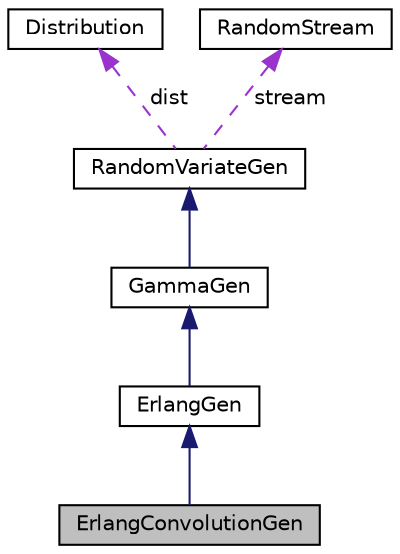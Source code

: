 digraph "ErlangConvolutionGen"
{
 // INTERACTIVE_SVG=YES
  bgcolor="transparent";
  edge [fontname="Helvetica",fontsize="10",labelfontname="Helvetica",labelfontsize="10"];
  node [fontname="Helvetica",fontsize="10",shape=record];
  Node4 [label="ErlangConvolutionGen",height=0.2,width=0.4,color="black", fillcolor="grey75", style="filled", fontcolor="black"];
  Node5 -> Node4 [dir="back",color="midnightblue",fontsize="10",style="solid",fontname="Helvetica"];
  Node5 [label="ErlangGen",height=0.2,width=0.4,color="black",URL="$df/d56/classumontreal_1_1ssj_1_1randvar_1_1ErlangGen.html",tooltip="This class implements random variate generators for the Erlang distribution with parameters  and ..."];
  Node6 -> Node5 [dir="back",color="midnightblue",fontsize="10",style="solid",fontname="Helvetica"];
  Node6 [label="GammaGen",height=0.2,width=0.4,color="black",URL="$dd/d7c/classumontreal_1_1ssj_1_1randvar_1_1GammaGen.html",tooltip="This class implements random variate generators for the gamma distribution. "];
  Node7 -> Node6 [dir="back",color="midnightblue",fontsize="10",style="solid",fontname="Helvetica"];
  Node7 [label="RandomVariateGen",height=0.2,width=0.4,color="black",URL="$de/de0/classumontreal_1_1ssj_1_1randvar_1_1RandomVariateGen.html",tooltip="This is the base class for all random variate generators over the real line. "];
  Node8 -> Node7 [dir="back",color="darkorchid3",fontsize="10",style="dashed",label=" dist" ,fontname="Helvetica"];
  Node8 [label="Distribution",height=0.2,width=0.4,color="black",URL="$d6/dd2/interfaceumontreal_1_1ssj_1_1probdist_1_1Distribution.html",tooltip="This interface should be implemented by all classes supporting discrete and continuous distributions..."];
  Node9 -> Node7 [dir="back",color="darkorchid3",fontsize="10",style="dashed",label=" stream" ,fontname="Helvetica"];
  Node9 [label="RandomStream",height=0.2,width=0.4,color="black",URL="$d1/d7c/interfaceumontreal_1_1ssj_1_1rng_1_1RandomStream.html",tooltip="This interface defines the basic structures to handle multiple streams of uniform (pseudo)random numb..."];
}
